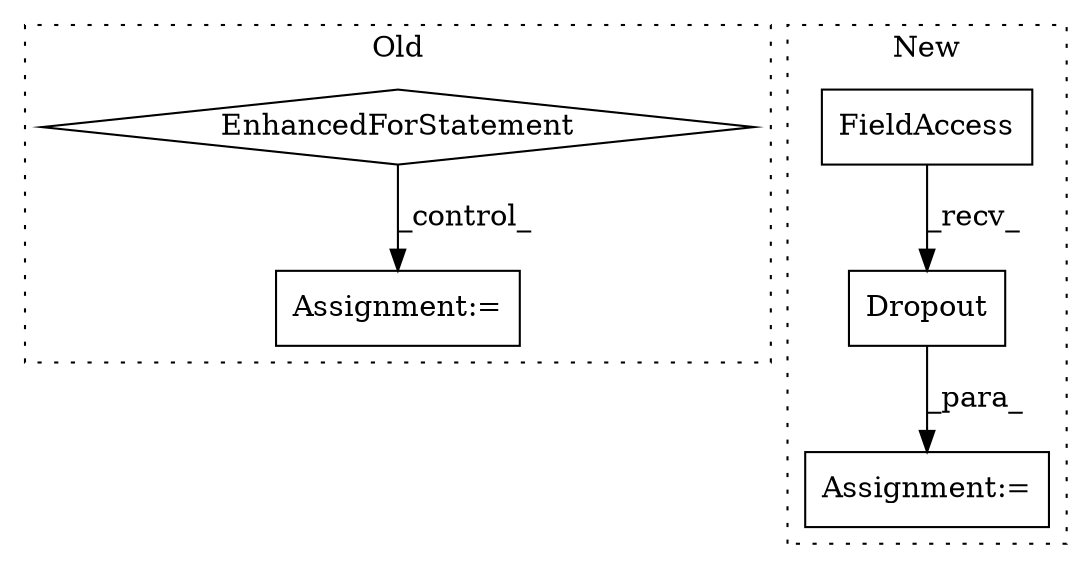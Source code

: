 digraph G {
subgraph cluster0 {
1 [label="EnhancedForStatement" a="70" s="3406,3606" l="73,2" shape="diamond"];
4 [label="Assignment:=" a="7" s="3695" l="1" shape="box"];
label = "Old";
style="dotted";
}
subgraph cluster1 {
2 [label="Dropout" a="32" s="3152,3163" l="8,1" shape="box"];
3 [label="FieldAccess" a="22" s="3143" l="8" shape="box"];
5 [label="Assignment:=" a="7" s="2936" l="1" shape="box"];
label = "New";
style="dotted";
}
1 -> 4 [label="_control_"];
2 -> 5 [label="_para_"];
3 -> 2 [label="_recv_"];
}